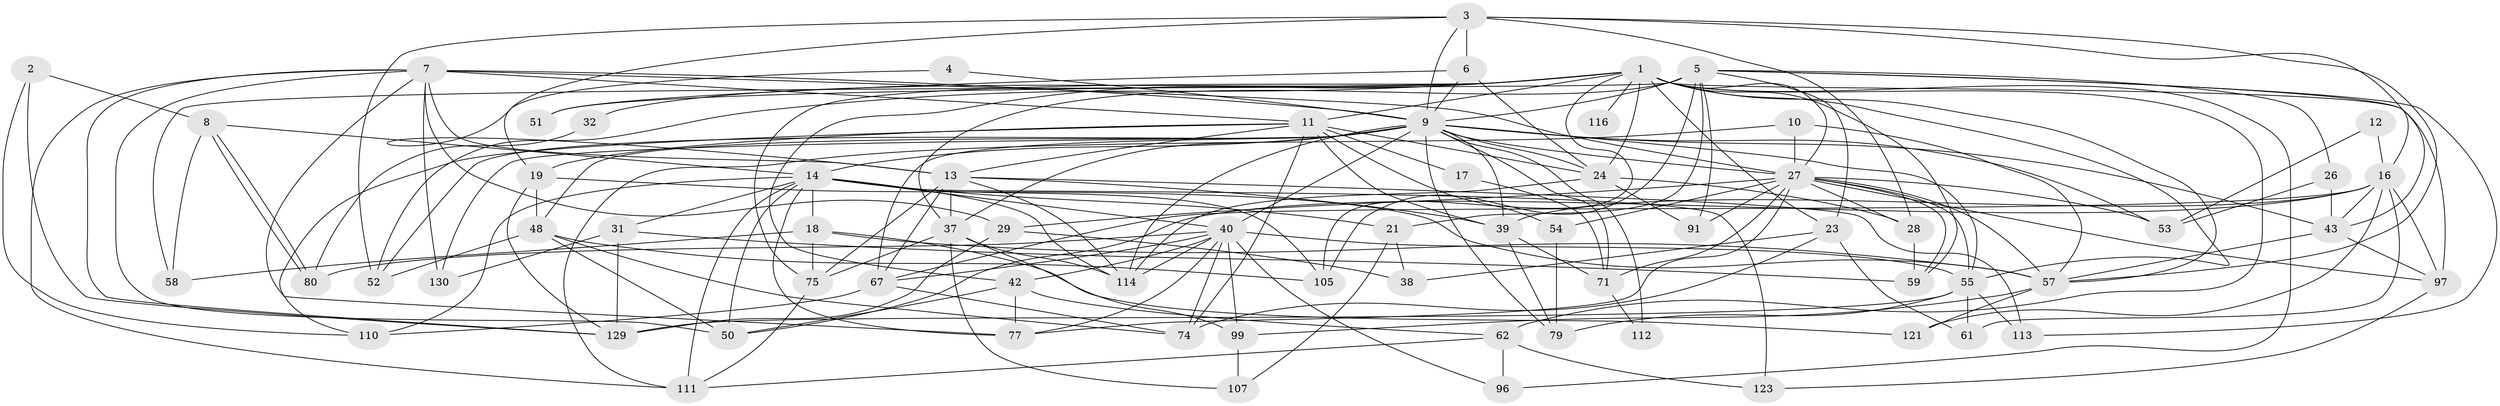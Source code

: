 // original degree distribution, {6: 0.08088235294117647, 3: 0.2647058823529412, 2: 0.13970588235294118, 4: 0.23529411764705882, 5: 0.23529411764705882, 7: 0.029411764705882353, 8: 0.014705882352941176}
// Generated by graph-tools (version 1.1) at 2025/15/03/09/25 04:15:01]
// undirected, 68 vertices, 186 edges
graph export_dot {
graph [start="1"]
  node [color=gray90,style=filled];
  1 [super="+35+22+15"];
  2 [super="+132"];
  3 [super="+134+25"];
  4;
  5 [super="+84+34+98"];
  6;
  7 [super="+20"];
  8;
  9 [super="+66+69+45"];
  10;
  11 [super="+124+30"];
  12;
  13 [super="+102"];
  14 [super="+126+68"];
  16 [super="+63+46"];
  17;
  18;
  19 [super="+85"];
  21 [super="+119"];
  23 [super="+128"];
  24 [super="+36"];
  26;
  27 [super="+41+95"];
  28;
  29;
  31 [super="+65"];
  32;
  37 [super="+70+78"];
  38;
  39;
  40 [super="+125+133"];
  42 [super="+88"];
  43 [super="+115"];
  48 [super="+94+103"];
  50 [super="+120"];
  51;
  52;
  53;
  54;
  55 [super="+64"];
  57 [super="+73"];
  58 [super="+82"];
  59 [super="+86"];
  61;
  62 [super="+72"];
  67 [super="+89+117"];
  71 [super="+127+106"];
  74;
  75 [super="+131"];
  77 [super="+87+101"];
  79;
  80;
  91;
  96;
  97 [super="+136"];
  99;
  105;
  107;
  110;
  111;
  112;
  113;
  114 [super="+118"];
  116;
  121;
  123;
  129;
  130;
  1 -- 96;
  1 -- 32;
  1 -- 52;
  1 -- 105;
  1 -- 62 [weight=2];
  1 -- 11;
  1 -- 23;
  1 -- 27;
  1 -- 97 [weight=2];
  1 -- 42;
  1 -- 75 [weight=2];
  1 -- 51;
  1 -- 116 [weight=2];
  1 -- 57;
  1 -- 59;
  1 -- 55;
  1 -- 24;
  2 -- 129;
  2 -- 8;
  2 -- 110;
  3 -- 52;
  3 -- 6;
  3 -- 28;
  3 -- 57;
  3 -- 16;
  3 -- 13;
  3 -- 9;
  4 -- 19;
  4 -- 9;
  5 -- 9;
  5 -- 21 [weight=2];
  5 -- 26;
  5 -- 91;
  5 -- 113;
  5 -- 37;
  5 -- 105;
  5 -- 23;
  5 -- 58;
  5 -- 43;
  6 -- 24;
  6 -- 51;
  6 -- 9;
  7 -- 11;
  7 -- 129;
  7 -- 130;
  7 -- 9;
  7 -- 13;
  7 -- 111;
  7 -- 27 [weight=4];
  7 -- 29;
  7 -- 50;
  7 -- 77;
  8 -- 80;
  8 -- 80;
  8 -- 58;
  8 -- 14;
  9 -- 48;
  9 -- 79;
  9 -- 112;
  9 -- 130;
  9 -- 53;
  9 -- 37;
  9 -- 55;
  9 -- 39;
  9 -- 40;
  9 -- 67;
  9 -- 43;
  9 -- 71 [weight=2];
  9 -- 52;
  9 -- 27;
  9 -- 14;
  9 -- 114;
  9 -- 24;
  10 -- 57;
  10 -- 111;
  10 -- 27;
  11 -- 17;
  11 -- 110;
  11 -- 74;
  11 -- 19;
  11 -- 39;
  11 -- 54;
  11 -- 13;
  11 -- 24;
  12 -- 53;
  12 -- 16;
  13 -- 75;
  13 -- 113;
  13 -- 67;
  13 -- 37;
  13 -- 39;
  13 -- 114;
  14 -- 21;
  14 -- 40 [weight=2];
  14 -- 105;
  14 -- 110;
  14 -- 111;
  14 -- 50;
  14 -- 18;
  14 -- 123;
  14 -- 31;
  14 -- 114;
  14 -- 77;
  16 -- 67;
  16 -- 121;
  16 -- 43;
  16 -- 61;
  16 -- 97;
  16 -- 50;
  16 -- 39;
  17 -- 71;
  18 -- 121;
  18 -- 57;
  18 -- 58;
  18 -- 75;
  19 -- 57;
  19 -- 129;
  19 -- 48;
  21 -- 38;
  21 -- 107;
  23 -- 61;
  23 -- 74;
  23 -- 38;
  24 -- 114;
  24 -- 91;
  24 -- 28;
  26 -- 53;
  26 -- 43;
  27 -- 28;
  27 -- 29 [weight=2];
  27 -- 97;
  27 -- 59 [weight=2];
  27 -- 91;
  27 -- 77;
  27 -- 53;
  27 -- 57;
  27 -- 55 [weight=2];
  27 -- 71;
  27 -- 54;
  28 -- 59;
  29 -- 38;
  29 -- 129;
  31 -- 129;
  31 -- 130;
  31 -- 59;
  32 -- 80;
  37 -- 107;
  37 -- 114;
  37 -- 99;
  37 -- 75;
  39 -- 79;
  39 -- 71;
  40 -- 74;
  40 -- 77;
  40 -- 96;
  40 -- 80;
  40 -- 114;
  40 -- 99;
  40 -- 42;
  40 -- 67;
  40 -- 55;
  42 -- 62;
  42 -- 50;
  42 -- 77;
  43 -- 97;
  43 -- 57;
  48 -- 52;
  48 -- 105;
  48 -- 74;
  48 -- 50;
  54 -- 79;
  55 -- 113;
  55 -- 61;
  55 -- 129;
  55 -- 79;
  57 -- 121;
  57 -- 99;
  62 -- 96;
  62 -- 123;
  62 -- 111;
  67 -- 74;
  67 -- 110;
  71 -- 112;
  75 -- 111;
  97 -- 123;
  99 -- 107;
}
